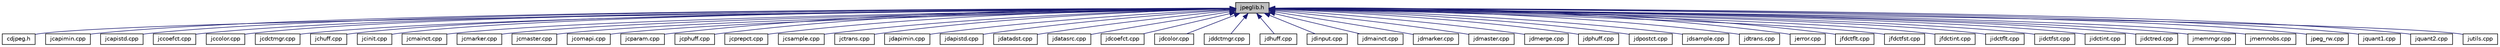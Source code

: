 digraph "jpeglib.h"
{
 // INTERACTIVE_SVG=YES
  edge [fontname="Helvetica",fontsize="10",labelfontname="Helvetica",labelfontsize="10"];
  node [fontname="Helvetica",fontsize="10",shape=record];
  Node6 [label="jpeglib.h",height=0.2,width=0.4,color="black", fillcolor="grey75", style="filled", fontcolor="black"];
  Node6 -> Node7 [dir="back",color="midnightblue",fontsize="10",style="solid",fontname="Helvetica"];
  Node7 [label="cdjpeg.h",height=0.2,width=0.4,color="black", fillcolor="white", style="filled",URL="$cdjpeg_8h.html"];
  Node6 -> Node8 [dir="back",color="midnightblue",fontsize="10",style="solid",fontname="Helvetica"];
  Node8 [label="jcapimin.cpp",height=0.2,width=0.4,color="black", fillcolor="white", style="filled",URL="$jcapimin_8cpp.html"];
  Node6 -> Node9 [dir="back",color="midnightblue",fontsize="10",style="solid",fontname="Helvetica"];
  Node9 [label="jcapistd.cpp",height=0.2,width=0.4,color="black", fillcolor="white", style="filled",URL="$jcapistd_8cpp.html"];
  Node6 -> Node10 [dir="back",color="midnightblue",fontsize="10",style="solid",fontname="Helvetica"];
  Node10 [label="jccoefct.cpp",height=0.2,width=0.4,color="black", fillcolor="white", style="filled",URL="$jccoefct_8cpp.html"];
  Node6 -> Node11 [dir="back",color="midnightblue",fontsize="10",style="solid",fontname="Helvetica"];
  Node11 [label="jccolor.cpp",height=0.2,width=0.4,color="black", fillcolor="white", style="filled",URL="$jccolor_8cpp.html"];
  Node6 -> Node12 [dir="back",color="midnightblue",fontsize="10",style="solid",fontname="Helvetica"];
  Node12 [label="jcdctmgr.cpp",height=0.2,width=0.4,color="black", fillcolor="white", style="filled",URL="$jcdctmgr_8cpp.html"];
  Node6 -> Node13 [dir="back",color="midnightblue",fontsize="10",style="solid",fontname="Helvetica"];
  Node13 [label="jchuff.cpp",height=0.2,width=0.4,color="black", fillcolor="white", style="filled",URL="$jchuff_8cpp.html"];
  Node6 -> Node14 [dir="back",color="midnightblue",fontsize="10",style="solid",fontname="Helvetica"];
  Node14 [label="jcinit.cpp",height=0.2,width=0.4,color="black", fillcolor="white", style="filled",URL="$jcinit_8cpp.html"];
  Node6 -> Node15 [dir="back",color="midnightblue",fontsize="10",style="solid",fontname="Helvetica"];
  Node15 [label="jcmainct.cpp",height=0.2,width=0.4,color="black", fillcolor="white", style="filled",URL="$jcmainct_8cpp.html"];
  Node6 -> Node16 [dir="back",color="midnightblue",fontsize="10",style="solid",fontname="Helvetica"];
  Node16 [label="jcmarker.cpp",height=0.2,width=0.4,color="black", fillcolor="white", style="filled",URL="$jcmarker_8cpp.html"];
  Node6 -> Node17 [dir="back",color="midnightblue",fontsize="10",style="solid",fontname="Helvetica"];
  Node17 [label="jcmaster.cpp",height=0.2,width=0.4,color="black", fillcolor="white", style="filled",URL="$jcmaster_8cpp.html"];
  Node6 -> Node18 [dir="back",color="midnightblue",fontsize="10",style="solid",fontname="Helvetica"];
  Node18 [label="jcomapi.cpp",height=0.2,width=0.4,color="black", fillcolor="white", style="filled",URL="$jcomapi_8cpp.html"];
  Node6 -> Node19 [dir="back",color="midnightblue",fontsize="10",style="solid",fontname="Helvetica"];
  Node19 [label="jcparam.cpp",height=0.2,width=0.4,color="black", fillcolor="white", style="filled",URL="$jcparam_8cpp.html"];
  Node6 -> Node20 [dir="back",color="midnightblue",fontsize="10",style="solid",fontname="Helvetica"];
  Node20 [label="jcphuff.cpp",height=0.2,width=0.4,color="black", fillcolor="white", style="filled",URL="$jcphuff_8cpp.html"];
  Node6 -> Node21 [dir="back",color="midnightblue",fontsize="10",style="solid",fontname="Helvetica"];
  Node21 [label="jcprepct.cpp",height=0.2,width=0.4,color="black", fillcolor="white", style="filled",URL="$jcprepct_8cpp.html"];
  Node6 -> Node22 [dir="back",color="midnightblue",fontsize="10",style="solid",fontname="Helvetica"];
  Node22 [label="jcsample.cpp",height=0.2,width=0.4,color="black", fillcolor="white", style="filled",URL="$jcsample_8cpp.html"];
  Node6 -> Node23 [dir="back",color="midnightblue",fontsize="10",style="solid",fontname="Helvetica"];
  Node23 [label="jctrans.cpp",height=0.2,width=0.4,color="black", fillcolor="white", style="filled",URL="$jctrans_8cpp.html"];
  Node6 -> Node24 [dir="back",color="midnightblue",fontsize="10",style="solid",fontname="Helvetica"];
  Node24 [label="jdapimin.cpp",height=0.2,width=0.4,color="black", fillcolor="white", style="filled",URL="$jdapimin_8cpp.html"];
  Node6 -> Node25 [dir="back",color="midnightblue",fontsize="10",style="solid",fontname="Helvetica"];
  Node25 [label="jdapistd.cpp",height=0.2,width=0.4,color="black", fillcolor="white", style="filled",URL="$jdapistd_8cpp.html"];
  Node6 -> Node26 [dir="back",color="midnightblue",fontsize="10",style="solid",fontname="Helvetica"];
  Node26 [label="jdatadst.cpp",height=0.2,width=0.4,color="black", fillcolor="white", style="filled",URL="$jdatadst_8cpp.html"];
  Node6 -> Node27 [dir="back",color="midnightblue",fontsize="10",style="solid",fontname="Helvetica"];
  Node27 [label="jdatasrc.cpp",height=0.2,width=0.4,color="black", fillcolor="white", style="filled",URL="$jdatasrc_8cpp.html"];
  Node6 -> Node28 [dir="back",color="midnightblue",fontsize="10",style="solid",fontname="Helvetica"];
  Node28 [label="jdcoefct.cpp",height=0.2,width=0.4,color="black", fillcolor="white", style="filled",URL="$jdcoefct_8cpp.html"];
  Node6 -> Node29 [dir="back",color="midnightblue",fontsize="10",style="solid",fontname="Helvetica"];
  Node29 [label="jdcolor.cpp",height=0.2,width=0.4,color="black", fillcolor="white", style="filled",URL="$jdcolor_8cpp.html"];
  Node6 -> Node30 [dir="back",color="midnightblue",fontsize="10",style="solid",fontname="Helvetica"];
  Node30 [label="jddctmgr.cpp",height=0.2,width=0.4,color="black", fillcolor="white", style="filled",URL="$jddctmgr_8cpp.html"];
  Node6 -> Node31 [dir="back",color="midnightblue",fontsize="10",style="solid",fontname="Helvetica"];
  Node31 [label="jdhuff.cpp",height=0.2,width=0.4,color="black", fillcolor="white", style="filled",URL="$jdhuff_8cpp.html"];
  Node6 -> Node32 [dir="back",color="midnightblue",fontsize="10",style="solid",fontname="Helvetica"];
  Node32 [label="jdinput.cpp",height=0.2,width=0.4,color="black", fillcolor="white", style="filled",URL="$jdinput_8cpp.html"];
  Node6 -> Node33 [dir="back",color="midnightblue",fontsize="10",style="solid",fontname="Helvetica"];
  Node33 [label="jdmainct.cpp",height=0.2,width=0.4,color="black", fillcolor="white", style="filled",URL="$jdmainct_8cpp.html"];
  Node6 -> Node34 [dir="back",color="midnightblue",fontsize="10",style="solid",fontname="Helvetica"];
  Node34 [label="jdmarker.cpp",height=0.2,width=0.4,color="black", fillcolor="white", style="filled",URL="$jdmarker_8cpp.html"];
  Node6 -> Node35 [dir="back",color="midnightblue",fontsize="10",style="solid",fontname="Helvetica"];
  Node35 [label="jdmaster.cpp",height=0.2,width=0.4,color="black", fillcolor="white", style="filled",URL="$jdmaster_8cpp.html"];
  Node6 -> Node36 [dir="back",color="midnightblue",fontsize="10",style="solid",fontname="Helvetica"];
  Node36 [label="jdmerge.cpp",height=0.2,width=0.4,color="black", fillcolor="white", style="filled",URL="$jdmerge_8cpp.html"];
  Node6 -> Node37 [dir="back",color="midnightblue",fontsize="10",style="solid",fontname="Helvetica"];
  Node37 [label="jdphuff.cpp",height=0.2,width=0.4,color="black", fillcolor="white", style="filled",URL="$jdphuff_8cpp.html"];
  Node6 -> Node38 [dir="back",color="midnightblue",fontsize="10",style="solid",fontname="Helvetica"];
  Node38 [label="jdpostct.cpp",height=0.2,width=0.4,color="black", fillcolor="white", style="filled",URL="$jdpostct_8cpp.html"];
  Node6 -> Node39 [dir="back",color="midnightblue",fontsize="10",style="solid",fontname="Helvetica"];
  Node39 [label="jdsample.cpp",height=0.2,width=0.4,color="black", fillcolor="white", style="filled",URL="$jdsample_8cpp.html"];
  Node6 -> Node40 [dir="back",color="midnightblue",fontsize="10",style="solid",fontname="Helvetica"];
  Node40 [label="jdtrans.cpp",height=0.2,width=0.4,color="black", fillcolor="white", style="filled",URL="$jdtrans_8cpp.html"];
  Node6 -> Node41 [dir="back",color="midnightblue",fontsize="10",style="solid",fontname="Helvetica"];
  Node41 [label="jerror.cpp",height=0.2,width=0.4,color="black", fillcolor="white", style="filled",URL="$jerror_8cpp.html"];
  Node6 -> Node42 [dir="back",color="midnightblue",fontsize="10",style="solid",fontname="Helvetica"];
  Node42 [label="jfdctflt.cpp",height=0.2,width=0.4,color="black", fillcolor="white", style="filled",URL="$jfdctflt_8cpp.html"];
  Node6 -> Node43 [dir="back",color="midnightblue",fontsize="10",style="solid",fontname="Helvetica"];
  Node43 [label="jfdctfst.cpp",height=0.2,width=0.4,color="black", fillcolor="white", style="filled",URL="$jfdctfst_8cpp.html"];
  Node6 -> Node44 [dir="back",color="midnightblue",fontsize="10",style="solid",fontname="Helvetica"];
  Node44 [label="jfdctint.cpp",height=0.2,width=0.4,color="black", fillcolor="white", style="filled",URL="$jfdctint_8cpp.html"];
  Node6 -> Node45 [dir="back",color="midnightblue",fontsize="10",style="solid",fontname="Helvetica"];
  Node45 [label="jidctflt.cpp",height=0.2,width=0.4,color="black", fillcolor="white", style="filled",URL="$jidctflt_8cpp.html"];
  Node6 -> Node46 [dir="back",color="midnightblue",fontsize="10",style="solid",fontname="Helvetica"];
  Node46 [label="jidctfst.cpp",height=0.2,width=0.4,color="black", fillcolor="white", style="filled",URL="$jidctfst_8cpp.html"];
  Node6 -> Node47 [dir="back",color="midnightblue",fontsize="10",style="solid",fontname="Helvetica"];
  Node47 [label="jidctint.cpp",height=0.2,width=0.4,color="black", fillcolor="white", style="filled",URL="$jidctint_8cpp.html"];
  Node6 -> Node48 [dir="back",color="midnightblue",fontsize="10",style="solid",fontname="Helvetica"];
  Node48 [label="jidctred.cpp",height=0.2,width=0.4,color="black", fillcolor="white", style="filled",URL="$jidctred_8cpp.html"];
  Node6 -> Node49 [dir="back",color="midnightblue",fontsize="10",style="solid",fontname="Helvetica"];
  Node49 [label="jmemmgr.cpp",height=0.2,width=0.4,color="black", fillcolor="white", style="filled",URL="$jmemmgr_8cpp.html"];
  Node6 -> Node50 [dir="back",color="midnightblue",fontsize="10",style="solid",fontname="Helvetica"];
  Node50 [label="jmemnobs.cpp",height=0.2,width=0.4,color="black", fillcolor="white", style="filled",URL="$jmemnobs_8cpp.html"];
  Node6 -> Node51 [dir="back",color="midnightblue",fontsize="10",style="solid",fontname="Helvetica"];
  Node51 [label="jpeg_rw.cpp",height=0.2,width=0.4,color="black", fillcolor="white", style="filled",URL="$jpeg__rw_8cpp.html"];
  Node6 -> Node52 [dir="back",color="midnightblue",fontsize="10",style="solid",fontname="Helvetica"];
  Node52 [label="jquant1.cpp",height=0.2,width=0.4,color="black", fillcolor="white", style="filled",URL="$jquant1_8cpp.html"];
  Node6 -> Node53 [dir="back",color="midnightblue",fontsize="10",style="solid",fontname="Helvetica"];
  Node53 [label="jquant2.cpp",height=0.2,width=0.4,color="black", fillcolor="white", style="filled",URL="$jquant2_8cpp.html"];
  Node6 -> Node54 [dir="back",color="midnightblue",fontsize="10",style="solid",fontname="Helvetica"];
  Node54 [label="jutils.cpp",height=0.2,width=0.4,color="black", fillcolor="white", style="filled",URL="$jutils_8cpp.html"];
}
